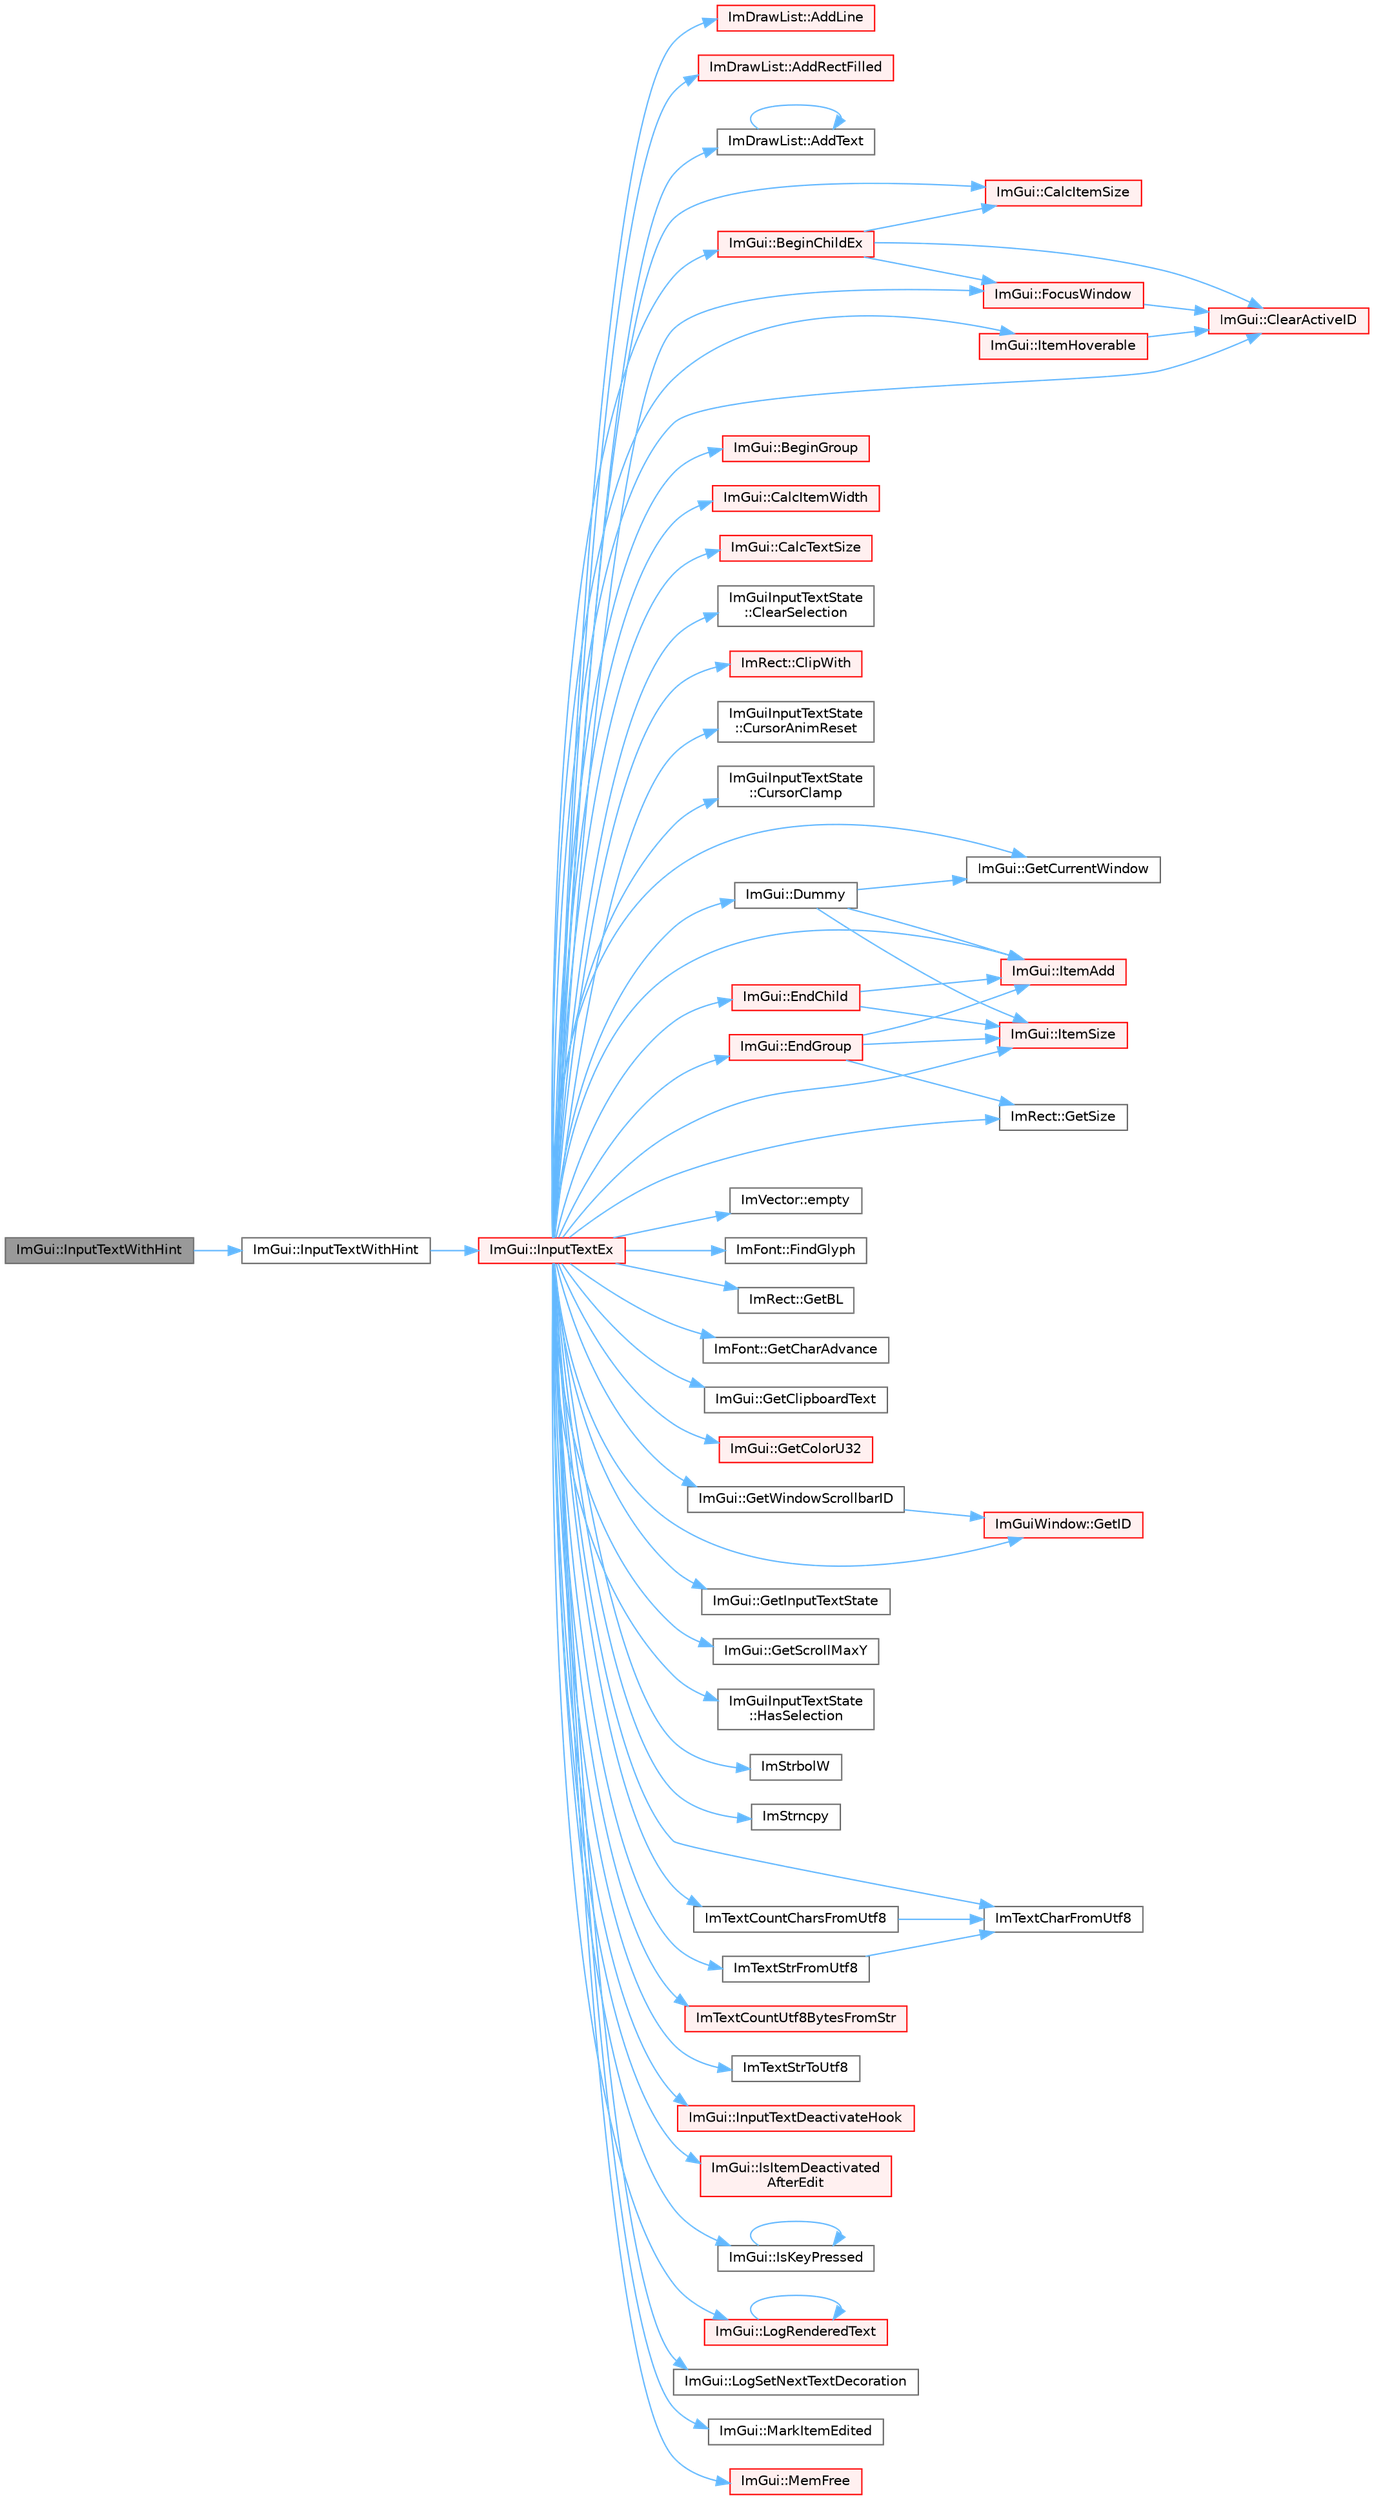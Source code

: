 digraph "ImGui::InputTextWithHint"
{
 // LATEX_PDF_SIZE
  bgcolor="transparent";
  edge [fontname=Helvetica,fontsize=10,labelfontname=Helvetica,labelfontsize=10];
  node [fontname=Helvetica,fontsize=10,shape=box,height=0.2,width=0.4];
  rankdir="LR";
  Node1 [id="Node000001",label="ImGui::InputTextWithHint",height=0.2,width=0.4,color="gray40", fillcolor="grey60", style="filled", fontcolor="black",tooltip=" "];
  Node1 -> Node2 [id="edge1_Node000001_Node000002",color="steelblue1",style="solid",tooltip=" "];
  Node2 [id="Node000002",label="ImGui::InputTextWithHint",height=0.2,width=0.4,color="grey40", fillcolor="white", style="filled",URL="$namespace_im_gui.html#aee5a5127f494966ad16e578714e8fac2",tooltip=" "];
  Node2 -> Node3 [id="edge2_Node000002_Node000003",color="steelblue1",style="solid",tooltip=" "];
  Node3 [id="Node000003",label="ImGui::InputTextEx",height=0.2,width=0.4,color="red", fillcolor="#FFF0F0", style="filled",URL="$namespace_im_gui.html#af89af17ecc11653f25fea1e50e195de6",tooltip=" "];
  Node3 -> Node4 [id="edge3_Node000003_Node000004",color="steelblue1",style="solid",tooltip=" "];
  Node4 [id="Node000004",label="ImDrawList::AddLine",height=0.2,width=0.4,color="red", fillcolor="#FFF0F0", style="filled",URL="$struct_im_draw_list.html#aa21e5a1c6e00239581f97d344fc0db61",tooltip=" "];
  Node3 -> Node11 [id="edge4_Node000003_Node000011",color="steelblue1",style="solid",tooltip=" "];
  Node11 [id="Node000011",label="ImDrawList::AddRectFilled",height=0.2,width=0.4,color="red", fillcolor="#FFF0F0", style="filled",URL="$struct_im_draw_list.html#a6b16ab764160b0251d2e7b3bd08c1ffc",tooltip=" "];
  Node3 -> Node19 [id="edge5_Node000003_Node000019",color="steelblue1",style="solid",tooltip=" "];
  Node19 [id="Node000019",label="ImDrawList::AddText",height=0.2,width=0.4,color="grey40", fillcolor="white", style="filled",URL="$struct_im_draw_list.html#ac5221bd86b3429f6d5b6e6ffe454942d",tooltip=" "];
  Node19 -> Node19 [id="edge6_Node000019_Node000019",color="steelblue1",style="solid",tooltip=" "];
  Node3 -> Node20 [id="edge7_Node000003_Node000020",color="steelblue1",style="solid",tooltip=" "];
  Node20 [id="Node000020",label="ImGui::BeginChildEx",height=0.2,width=0.4,color="red", fillcolor="#FFF0F0", style="filled",URL="$namespace_im_gui.html#ac36ecce0443f0b45a48484d85f653ae2",tooltip=" "];
  Node20 -> Node101 [id="edge8_Node000020_Node000101",color="steelblue1",style="solid",tooltip=" "];
  Node101 [id="Node000101",label="ImGui::CalcItemSize",height=0.2,width=0.4,color="red", fillcolor="#FFF0F0", style="filled",URL="$namespace_im_gui.html#acaef0497f7982dd98bf215e50129cd9b",tooltip=" "];
  Node20 -> Node52 [id="edge9_Node000020_Node000052",color="steelblue1",style="solid",tooltip=" "];
  Node52 [id="Node000052",label="ImGui::ClearActiveID",height=0.2,width=0.4,color="red", fillcolor="#FFF0F0", style="filled",URL="$namespace_im_gui.html#a17ff60ad1e2669130ac38a04d16eb354",tooltip=" "];
  Node20 -> Node45 [id="edge10_Node000020_Node000045",color="steelblue1",style="solid",tooltip=" "];
  Node45 [id="Node000045",label="ImGui::FocusWindow",height=0.2,width=0.4,color="red", fillcolor="#FFF0F0", style="filled",URL="$namespace_im_gui.html#a27aa6f2f3aa11778c6d023b1b223f262",tooltip=" "];
  Node45 -> Node52 [id="edge11_Node000045_Node000052",color="steelblue1",style="solid",tooltip=" "];
  Node3 -> Node116 [id="edge12_Node000003_Node000116",color="steelblue1",style="solid",tooltip=" "];
  Node116 [id="Node000116",label="ImGui::BeginGroup",height=0.2,width=0.4,color="red", fillcolor="#FFF0F0", style="filled",URL="$namespace_im_gui.html#a42407e196b7ed2a8755bff28aae9805f",tooltip=" "];
  Node3 -> Node101 [id="edge13_Node000003_Node000101",color="steelblue1",style="solid",tooltip=" "];
  Node3 -> Node117 [id="edge14_Node000003_Node000117",color="steelblue1",style="solid",tooltip=" "];
  Node117 [id="Node000117",label="ImGui::CalcItemWidth",height=0.2,width=0.4,color="red", fillcolor="#FFF0F0", style="filled",URL="$namespace_im_gui.html#ab3b3ba92ebd8bca4a552dd93321a1994",tooltip=" "];
  Node3 -> Node118 [id="edge15_Node000003_Node000118",color="steelblue1",style="solid",tooltip=" "];
  Node118 [id="Node000118",label="ImGui::CalcTextSize",height=0.2,width=0.4,color="red", fillcolor="#FFF0F0", style="filled",URL="$namespace_im_gui.html#a848b9db6cc4a186751c0ecebcaadc33b",tooltip=" "];
  Node3 -> Node52 [id="edge16_Node000003_Node000052",color="steelblue1",style="solid",tooltip=" "];
  Node3 -> Node123 [id="edge17_Node000003_Node000123",color="steelblue1",style="solid",tooltip=" "];
  Node123 [id="Node000123",label="ImGuiInputTextState\l::ClearSelection",height=0.2,width=0.4,color="grey40", fillcolor="white", style="filled",URL="$struct_im_gui_input_text_state.html#aa834c6b6c9f3d589b55eb22ca9a01c3e",tooltip=" "];
  Node3 -> Node25 [id="edge18_Node000003_Node000025",color="steelblue1",style="solid",tooltip=" "];
  Node25 [id="Node000025",label="ImRect::ClipWith",height=0.2,width=0.4,color="red", fillcolor="#FFF0F0", style="filled",URL="$struct_im_rect.html#ac02d5cf6ce0358aea9ed9df43d368f3f",tooltip=" "];
  Node3 -> Node124 [id="edge19_Node000003_Node000124",color="steelblue1",style="solid",tooltip=" "];
  Node124 [id="Node000124",label="ImGuiInputTextState\l::CursorAnimReset",height=0.2,width=0.4,color="grey40", fillcolor="white", style="filled",URL="$struct_im_gui_input_text_state.html#a78a05f36dbfd38b9026a4980a15a6a3e",tooltip=" "];
  Node3 -> Node125 [id="edge20_Node000003_Node000125",color="steelblue1",style="solid",tooltip=" "];
  Node125 [id="Node000125",label="ImGuiInputTextState\l::CursorClamp",height=0.2,width=0.4,color="grey40", fillcolor="white", style="filled",URL="$struct_im_gui_input_text_state.html#a0924f1eead76c7d58090aa603cea4301",tooltip=" "];
  Node3 -> Node126 [id="edge21_Node000003_Node000126",color="steelblue1",style="solid",tooltip=" "];
  Node126 [id="Node000126",label="ImGui::Dummy",height=0.2,width=0.4,color="grey40", fillcolor="white", style="filled",URL="$namespace_im_gui.html#a8b0fb07113251301ff897b8578a53f34",tooltip=" "];
  Node126 -> Node82 [id="edge22_Node000126_Node000082",color="steelblue1",style="solid",tooltip=" "];
  Node82 [id="Node000082",label="ImGui::GetCurrentWindow",height=0.2,width=0.4,color="grey40", fillcolor="white", style="filled",URL="$namespace_im_gui.html#ac452417b5004ca16a814a72cff153526",tooltip=" "];
  Node126 -> Node127 [id="edge23_Node000126_Node000127",color="steelblue1",style="solid",tooltip=" "];
  Node127 [id="Node000127",label="ImGui::ItemAdd",height=0.2,width=0.4,color="red", fillcolor="#FFF0F0", style="filled",URL="$namespace_im_gui.html#a5de8ecd4c80efdca1af7329a2a48121c",tooltip=" "];
  Node126 -> Node129 [id="edge24_Node000126_Node000129",color="steelblue1",style="solid",tooltip=" "];
  Node129 [id="Node000129",label="ImGui::ItemSize",height=0.2,width=0.4,color="red", fillcolor="#FFF0F0", style="filled",URL="$namespace_im_gui.html#aeeb1ec6ae6548173dbf813e7df538c48",tooltip=" "];
  Node3 -> Node33 [id="edge25_Node000003_Node000033",color="steelblue1",style="solid",tooltip=" "];
  Node33 [id="Node000033",label="ImVector::empty",height=0.2,width=0.4,color="grey40", fillcolor="white", style="filled",URL="$struct_im_vector.html#aa53e48a5272f4bad1099368769514ff1",tooltip=" "];
  Node3 -> Node131 [id="edge26_Node000003_Node000131",color="steelblue1",style="solid",tooltip=" "];
  Node131 [id="Node000131",label="ImGui::EndChild",height=0.2,width=0.4,color="red", fillcolor="#FFF0F0", style="filled",URL="$namespace_im_gui.html#af8de559a88c1442d6df8c1b04c86e997",tooltip=" "];
  Node131 -> Node127 [id="edge27_Node000131_Node000127",color="steelblue1",style="solid",tooltip=" "];
  Node131 -> Node129 [id="edge28_Node000131_Node000129",color="steelblue1",style="solid",tooltip=" "];
  Node3 -> Node171 [id="edge29_Node000003_Node000171",color="steelblue1",style="solid",tooltip=" "];
  Node171 [id="Node000171",label="ImGui::EndGroup",height=0.2,width=0.4,color="red", fillcolor="#FFF0F0", style="filled",URL="$namespace_im_gui.html#a05fc97fc64f28a55486087f503d9a622",tooltip=" "];
  Node171 -> Node68 [id="edge30_Node000171_Node000068",color="steelblue1",style="solid",tooltip=" "];
  Node68 [id="Node000068",label="ImRect::GetSize",height=0.2,width=0.4,color="grey40", fillcolor="white", style="filled",URL="$struct_im_rect.html#ae459d9c50003058cfb34519a571aaf33",tooltip=" "];
  Node171 -> Node127 [id="edge31_Node000171_Node000127",color="steelblue1",style="solid",tooltip=" "];
  Node171 -> Node129 [id="edge32_Node000171_Node000129",color="steelblue1",style="solid",tooltip=" "];
  Node3 -> Node172 [id="edge33_Node000003_Node000172",color="steelblue1",style="solid",tooltip=" "];
  Node172 [id="Node000172",label="ImFont::FindGlyph",height=0.2,width=0.4,color="grey40", fillcolor="white", style="filled",URL="$struct_im_font.html#ac6a773b73c6406fd8f08c4c93213a501",tooltip=" "];
  Node3 -> Node45 [id="edge34_Node000003_Node000045",color="steelblue1",style="solid",tooltip=" "];
  Node3 -> Node173 [id="edge35_Node000003_Node000173",color="steelblue1",style="solid",tooltip=" "];
  Node173 [id="Node000173",label="ImRect::GetBL",height=0.2,width=0.4,color="grey40", fillcolor="white", style="filled",URL="$struct_im_rect.html#a59d9751bc7be6745dddf5b83b9155669",tooltip=" "];
  Node3 -> Node174 [id="edge36_Node000003_Node000174",color="steelblue1",style="solid",tooltip=" "];
  Node174 [id="Node000174",label="ImFont::GetCharAdvance",height=0.2,width=0.4,color="grey40", fillcolor="white", style="filled",URL="$struct_im_font.html#adffcff4e4e2d17455410bd4ba76b42e4",tooltip=" "];
  Node3 -> Node175 [id="edge37_Node000003_Node000175",color="steelblue1",style="solid",tooltip=" "];
  Node175 [id="Node000175",label="ImGui::GetClipboardText",height=0.2,width=0.4,color="grey40", fillcolor="white", style="filled",URL="$namespace_im_gui.html#a11837daee819fd90e17d80ab1eef1f99",tooltip=" "];
  Node3 -> Node136 [id="edge38_Node000003_Node000136",color="steelblue1",style="solid",tooltip=" "];
  Node136 [id="Node000136",label="ImGui::GetColorU32",height=0.2,width=0.4,color="red", fillcolor="#FFF0F0", style="filled",URL="$namespace_im_gui.html#a0de2d9bd347d9866511eb8d014e62556",tooltip=" "];
  Node3 -> Node82 [id="edge39_Node000003_Node000082",color="steelblue1",style="solid",tooltip=" "];
  Node3 -> Node142 [id="edge40_Node000003_Node000142",color="steelblue1",style="solid",tooltip=" "];
  Node142 [id="Node000142",label="ImGuiWindow::GetID",height=0.2,width=0.4,color="red", fillcolor="#FFF0F0", style="filled",URL="$struct_im_gui_window.html#a66400a63bc0b54d7d29e08d1b1b1a42b",tooltip=" "];
  Node3 -> Node176 [id="edge41_Node000003_Node000176",color="steelblue1",style="solid",tooltip=" "];
  Node176 [id="Node000176",label="ImGui::GetInputTextState",height=0.2,width=0.4,color="grey40", fillcolor="white", style="filled",URL="$namespace_im_gui.html#a93881467b5800a52508dda7ce32cf875",tooltip=" "];
  Node3 -> Node177 [id="edge42_Node000003_Node000177",color="steelblue1",style="solid",tooltip=" "];
  Node177 [id="Node000177",label="ImGui::GetScrollMaxY",height=0.2,width=0.4,color="grey40", fillcolor="white", style="filled",URL="$namespace_im_gui.html#ab34c0d5c63908a7ff50923151730f76a",tooltip=" "];
  Node3 -> Node68 [id="edge43_Node000003_Node000068",color="steelblue1",style="solid",tooltip=" "];
  Node3 -> Node178 [id="edge44_Node000003_Node000178",color="steelblue1",style="solid",tooltip=" "];
  Node178 [id="Node000178",label="ImGui::GetWindowScrollbarID",height=0.2,width=0.4,color="grey40", fillcolor="white", style="filled",URL="$namespace_im_gui.html#a426c9b60bf8cd3d887ba50366a2612df",tooltip=" "];
  Node178 -> Node142 [id="edge45_Node000178_Node000142",color="steelblue1",style="solid",tooltip=" "];
  Node3 -> Node179 [id="edge46_Node000003_Node000179",color="steelblue1",style="solid",tooltip=" "];
  Node179 [id="Node000179",label="ImGuiInputTextState\l::HasSelection",height=0.2,width=0.4,color="grey40", fillcolor="white", style="filled",URL="$struct_im_gui_input_text_state.html#ab17832413ff121a5663319c06bbb989a",tooltip=" "];
  Node3 -> Node180 [id="edge47_Node000003_Node000180",color="steelblue1",style="solid",tooltip=" "];
  Node180 [id="Node000180",label="ImStrbolW",height=0.2,width=0.4,color="grey40", fillcolor="white", style="filled",URL="$imgui_8cpp.html#a3888bc9d38a15ef8e06b6cceb2a187f5",tooltip=" "];
  Node3 -> Node181 [id="edge48_Node000003_Node000181",color="steelblue1",style="solid",tooltip=" "];
  Node181 [id="Node000181",label="ImStrncpy",height=0.2,width=0.4,color="grey40", fillcolor="white", style="filled",URL="$imgui_8cpp.html#aebf0117d9d0fb0f2731a94d64173b41a",tooltip=" "];
  Node3 -> Node121 [id="edge49_Node000003_Node000121",color="steelblue1",style="solid",tooltip=" "];
  Node121 [id="Node000121",label="ImTextCharFromUtf8",height=0.2,width=0.4,color="grey40", fillcolor="white", style="filled",URL="$imgui_8cpp.html#abee86973b9888938f748a7850c2c0ff3",tooltip=" "];
  Node3 -> Node182 [id="edge50_Node000003_Node000182",color="steelblue1",style="solid",tooltip=" "];
  Node182 [id="Node000182",label="ImTextCountCharsFromUtf8",height=0.2,width=0.4,color="grey40", fillcolor="white", style="filled",URL="$imgui_8cpp.html#ac2561e31f0de066ef0bb5bfbb541c8ae",tooltip=" "];
  Node182 -> Node121 [id="edge51_Node000182_Node000121",color="steelblue1",style="solid",tooltip=" "];
  Node3 -> Node183 [id="edge52_Node000003_Node000183",color="steelblue1",style="solid",tooltip=" "];
  Node183 [id="Node000183",label="ImTextCountUtf8BytesFromStr",height=0.2,width=0.4,color="red", fillcolor="#FFF0F0", style="filled",URL="$imgui_8cpp.html#ab0c1cae5ca2331c54681553722d0f72c",tooltip=" "];
  Node3 -> Node185 [id="edge53_Node000003_Node000185",color="steelblue1",style="solid",tooltip=" "];
  Node185 [id="Node000185",label="ImTextStrFromUtf8",height=0.2,width=0.4,color="grey40", fillcolor="white", style="filled",URL="$imgui_8cpp.html#aeb054c43ad8aae45de24efc759a0ff7a",tooltip=" "];
  Node185 -> Node121 [id="edge54_Node000185_Node000121",color="steelblue1",style="solid",tooltip=" "];
  Node3 -> Node186 [id="edge55_Node000003_Node000186",color="steelblue1",style="solid",tooltip=" "];
  Node186 [id="Node000186",label="ImTextStrToUtf8",height=0.2,width=0.4,color="grey40", fillcolor="white", style="filled",URL="$imgui_8cpp.html#a4f97c4270222b00800114124be112d26",tooltip=" "];
  Node3 -> Node54 [id="edge56_Node000003_Node000054",color="steelblue1",style="solid",tooltip=" "];
  Node54 [id="Node000054",label="ImGui::InputTextDeactivateHook",height=0.2,width=0.4,color="red", fillcolor="#FFF0F0", style="filled",URL="$namespace_im_gui.html#aad9419cf6e296c668807e3af4bfd62bb",tooltip=" "];
  Node3 -> Node187 [id="edge57_Node000003_Node000187",color="steelblue1",style="solid",tooltip=" "];
  Node187 [id="Node000187",label="ImGui::IsItemDeactivated\lAfterEdit",height=0.2,width=0.4,color="red", fillcolor="#FFF0F0", style="filled",URL="$namespace_im_gui.html#a8bb4c0fc2b9d0e90249310bb4e822485",tooltip=" "];
  Node3 -> Node189 [id="edge58_Node000003_Node000189",color="steelblue1",style="solid",tooltip=" "];
  Node189 [id="Node000189",label="ImGui::IsKeyPressed",height=0.2,width=0.4,color="grey40", fillcolor="white", style="filled",URL="$namespace_im_gui.html#a477c2ef31c9641b158d78879780bd108",tooltip=" "];
  Node189 -> Node189 [id="edge59_Node000189_Node000189",color="steelblue1",style="solid",tooltip=" "];
  Node3 -> Node127 [id="edge60_Node000003_Node000127",color="steelblue1",style="solid",tooltip=" "];
  Node3 -> Node190 [id="edge61_Node000003_Node000190",color="steelblue1",style="solid",tooltip=" "];
  Node190 [id="Node000190",label="ImGui::ItemHoverable",height=0.2,width=0.4,color="red", fillcolor="#FFF0F0", style="filled",URL="$namespace_im_gui.html#a1d7304e335dbe35c4d97b67854111ed2",tooltip=" "];
  Node190 -> Node52 [id="edge62_Node000190_Node000052",color="steelblue1",style="solid",tooltip=" "];
  Node3 -> Node129 [id="edge63_Node000003_Node000129",color="steelblue1",style="solid",tooltip=" "];
  Node3 -> Node193 [id="edge64_Node000003_Node000193",color="steelblue1",style="solid",tooltip=" "];
  Node193 [id="Node000193",label="ImGui::LogRenderedText",height=0.2,width=0.4,color="red", fillcolor="#FFF0F0", style="filled",URL="$namespace_im_gui.html#a7a0d62e33f2236ec2f789e24ca0fb56f",tooltip=" "];
  Node193 -> Node193 [id="edge65_Node000193_Node000193",color="steelblue1",style="solid",tooltip=" "];
  Node3 -> Node195 [id="edge66_Node000003_Node000195",color="steelblue1",style="solid",tooltip=" "];
  Node195 [id="Node000195",label="ImGui::LogSetNextTextDecoration",height=0.2,width=0.4,color="grey40", fillcolor="white", style="filled",URL="$namespace_im_gui.html#a66bc1e61bff5f2170bcd2d7d071eaa22",tooltip=" "];
  Node3 -> Node196 [id="edge67_Node000003_Node000196",color="steelblue1",style="solid",tooltip=" "];
  Node196 [id="Node000196",label="ImGui::MarkItemEdited",height=0.2,width=0.4,color="grey40", fillcolor="white", style="filled",URL="$namespace_im_gui.html#a83036681a36fbee2d35b5b57a1ef72e6",tooltip=" "];
  Node3 -> Node197 [id="edge68_Node000003_Node000197",color="steelblue1",style="solid",tooltip=" "];
  Node197 [id="Node000197",label="ImGui::MemFree",height=0.2,width=0.4,color="red", fillcolor="#FFF0F0", style="filled",URL="$namespace_im_gui.html#a269ec695c6e722ec3da85dae37f0675d",tooltip=" "];
}
